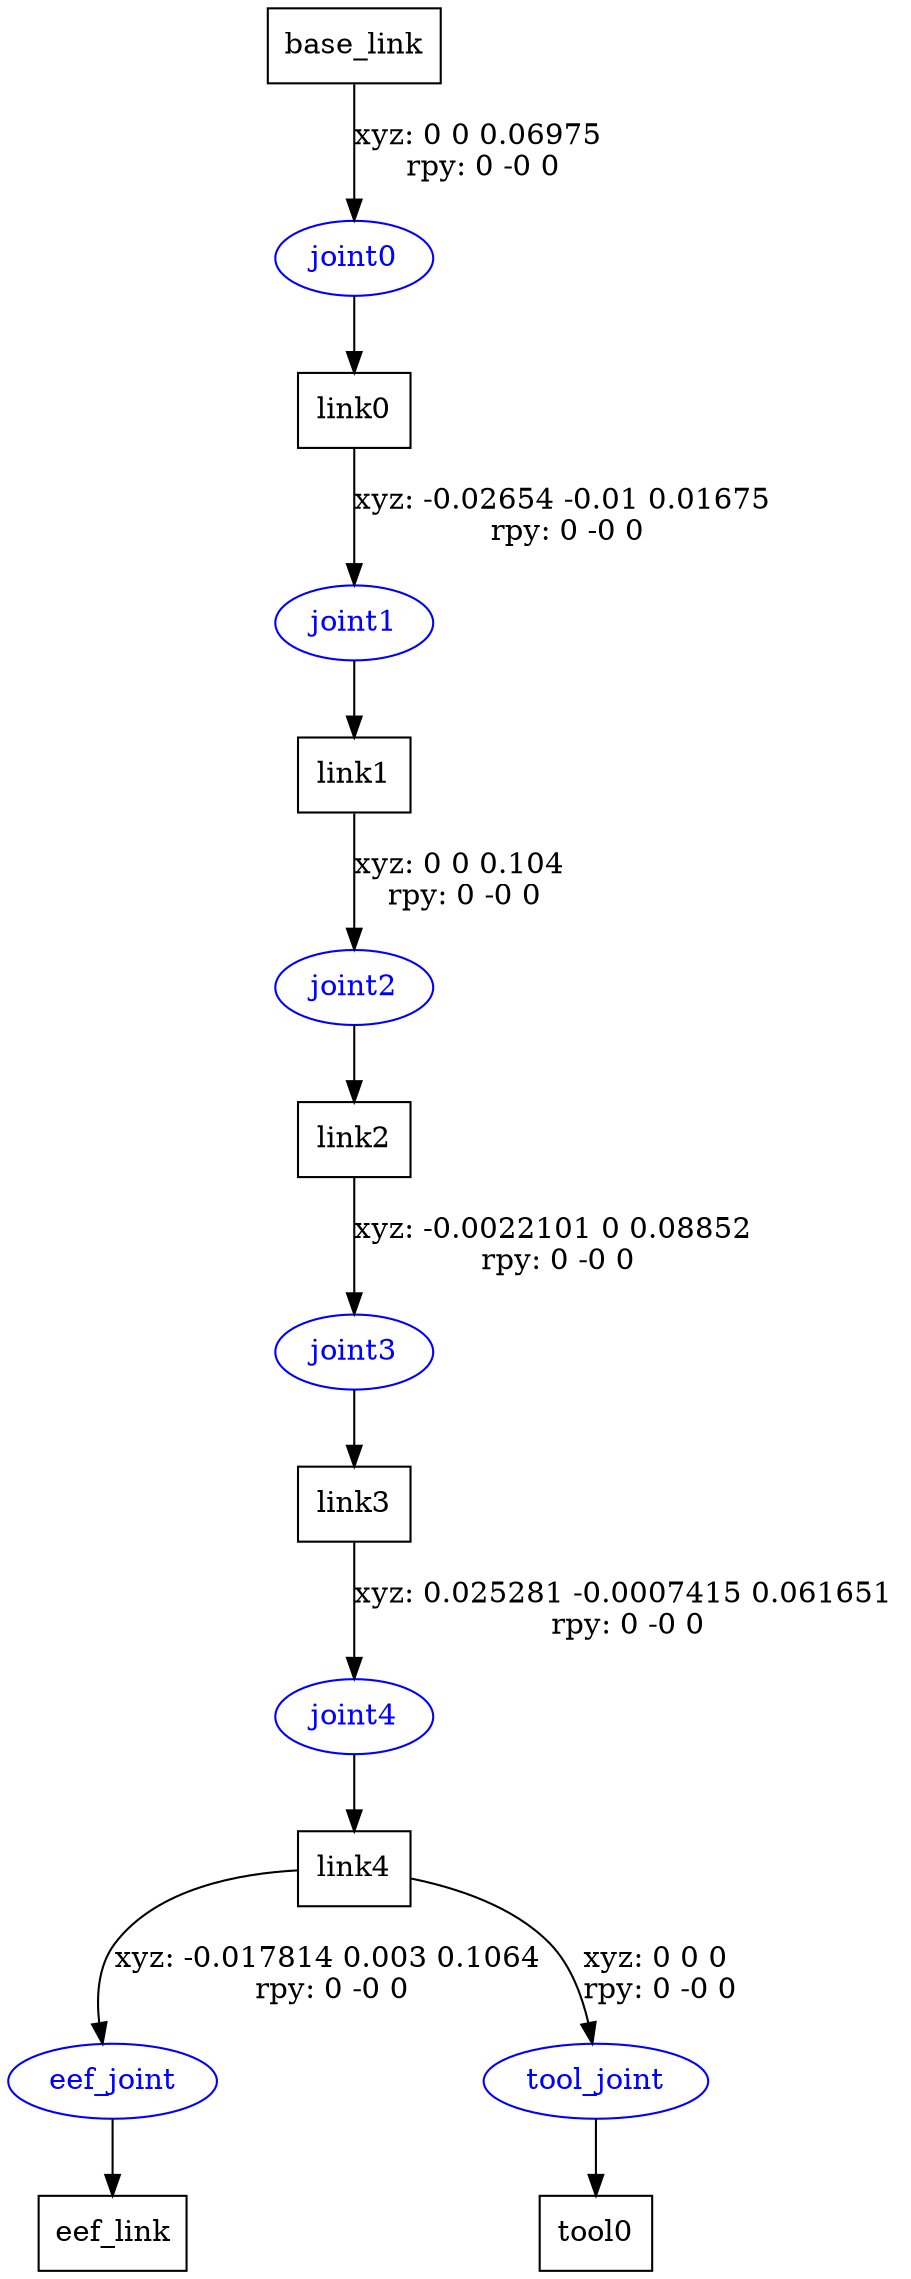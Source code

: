 digraph G {
node [shape=box];
"base_link" [label="base_link"];
"link0" [label="link0"];
"link1" [label="link1"];
"link2" [label="link2"];
"link3" [label="link3"];
"link4" [label="link4"];
"eef_link" [label="eef_link"];
"tool0" [label="tool0"];
node [shape=ellipse, color=blue, fontcolor=blue];
"base_link" -> "joint0" [label="xyz: 0 0 0.06975 \nrpy: 0 -0 0"]
"joint0" -> "link0"
"link0" -> "joint1" [label="xyz: -0.02654 -0.01 0.01675 \nrpy: 0 -0 0"]
"joint1" -> "link1"
"link1" -> "joint2" [label="xyz: 0 0 0.104 \nrpy: 0 -0 0"]
"joint2" -> "link2"
"link2" -> "joint3" [label="xyz: -0.0022101 0 0.08852 \nrpy: 0 -0 0"]
"joint3" -> "link3"
"link3" -> "joint4" [label="xyz: 0.025281 -0.0007415 0.061651 \nrpy: 0 -0 0"]
"joint4" -> "link4"
"link4" -> "eef_joint" [label="xyz: -0.017814 0.003 0.1064 \nrpy: 0 -0 0"]
"eef_joint" -> "eef_link"
"link4" -> "tool_joint" [label="xyz: 0 0 0 \nrpy: 0 -0 0"]
"tool_joint" -> "tool0"
}
